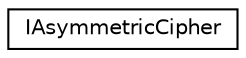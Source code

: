 digraph "Graphical Class Hierarchy"
{
 // LATEX_PDF_SIZE
  edge [fontname="Helvetica",fontsize="10",labelfontname="Helvetica",labelfontsize="10"];
  node [fontname="Helvetica",fontsize="10",shape=record];
  rankdir="LR";
  Node0 [label="IAsymmetricCipher",height=0.2,width=0.4,color="black", fillcolor="white", style="filled",URL="$class_i_asymmetric_cipher.html",tooltip="The asymmetric cipher virtual interface class."];
}
